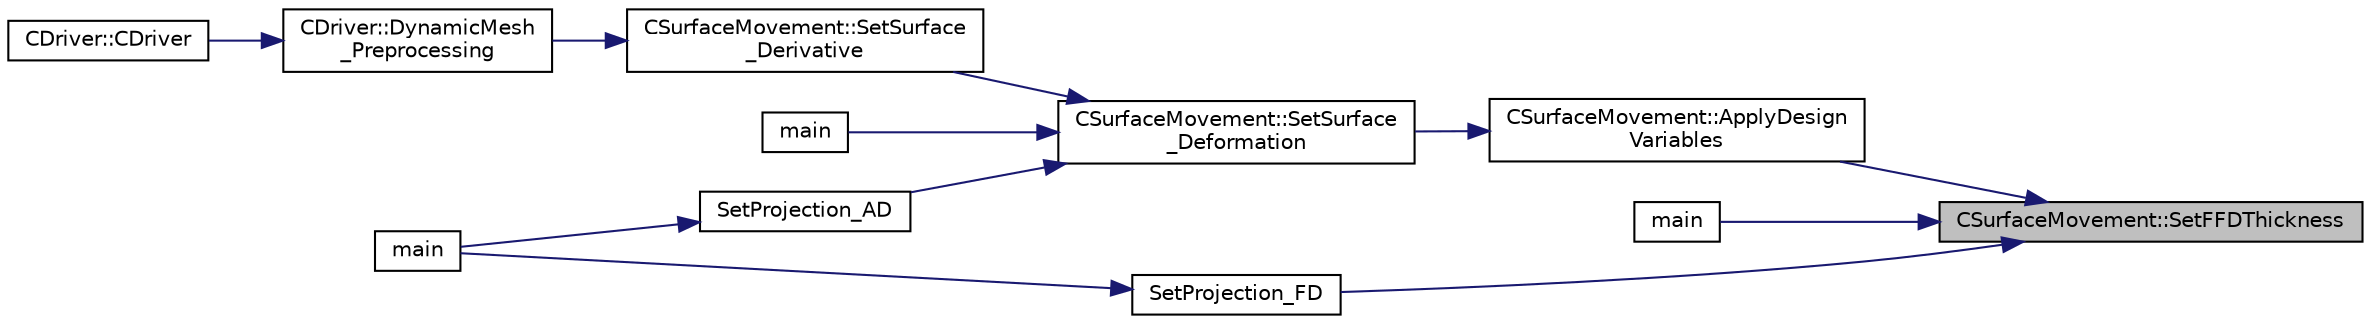 digraph "CSurfaceMovement::SetFFDThickness"
{
 // LATEX_PDF_SIZE
  edge [fontname="Helvetica",fontsize="10",labelfontname="Helvetica",labelfontsize="10"];
  node [fontname="Helvetica",fontsize="10",shape=record];
  rankdir="RL";
  Node1 [label="CSurfaceMovement::SetFFDThickness",height=0.2,width=0.4,color="black", fillcolor="grey75", style="filled", fontcolor="black",tooltip="Set a thickness deformation of the Free From box using the control point position."];
  Node1 -> Node2 [dir="back",color="midnightblue",fontsize="10",style="solid",fontname="Helvetica"];
  Node2 [label="CSurfaceMovement::ApplyDesign\lVariables",height=0.2,width=0.4,color="black", fillcolor="white", style="filled",URL="$classCSurfaceMovement.html#ae3eb0449495b8166a39e8f3cc01d1c51",tooltip="Apply the design variables to the control point position."];
  Node2 -> Node3 [dir="back",color="midnightblue",fontsize="10",style="solid",fontname="Helvetica"];
  Node3 [label="CSurfaceMovement::SetSurface\l_Deformation",height=0.2,width=0.4,color="black", fillcolor="white", style="filled",URL="$classCSurfaceMovement.html#af8da279141f7e64121f3d15019fee45e",tooltip="Set the surface/boundary deformation."];
  Node3 -> Node4 [dir="back",color="midnightblue",fontsize="10",style="solid",fontname="Helvetica"];
  Node4 [label="main",height=0.2,width=0.4,color="black", fillcolor="white", style="filled",URL="$SU2__DEF_8cpp.html#a0ddf1224851353fc92bfbff6f499fa97",tooltip=" "];
  Node3 -> Node5 [dir="back",color="midnightblue",fontsize="10",style="solid",fontname="Helvetica"];
  Node5 [label="SetProjection_AD",height=0.2,width=0.4,color="black", fillcolor="white", style="filled",URL="$SU2__DOT_8cpp.html#a3fceed882e8eb3d6796c8e8396af7d87",tooltip="Projection of the surface sensitivity using algorithmic differentiation (AD)."];
  Node5 -> Node6 [dir="back",color="midnightblue",fontsize="10",style="solid",fontname="Helvetica"];
  Node6 [label="main",height=0.2,width=0.4,color="black", fillcolor="white", style="filled",URL="$SU2__DOT_8cpp.html#a0ddf1224851353fc92bfbff6f499fa97",tooltip=" "];
  Node3 -> Node7 [dir="back",color="midnightblue",fontsize="10",style="solid",fontname="Helvetica"];
  Node7 [label="CSurfaceMovement::SetSurface\l_Derivative",height=0.2,width=0.4,color="black", fillcolor="white", style="filled",URL="$classCSurfaceMovement.html#af6aac73d04565bf6e9b81305b66e97e7",tooltip="Set derivatives of the surface/boundary deformation."];
  Node7 -> Node8 [dir="back",color="midnightblue",fontsize="10",style="solid",fontname="Helvetica"];
  Node8 [label="CDriver::DynamicMesh\l_Preprocessing",height=0.2,width=0.4,color="black", fillcolor="white", style="filled",URL="$classCDriver.html#ab130423a20d43ddd4eb0d9cde51c2708",tooltip="GridMovement_Preprocessing."];
  Node8 -> Node9 [dir="back",color="midnightblue",fontsize="10",style="solid",fontname="Helvetica"];
  Node9 [label="CDriver::CDriver",height=0.2,width=0.4,color="black", fillcolor="white", style="filled",URL="$classCDriver.html#a3fca4a013a6efa9bbb38fe78a86b5f3d",tooltip="Constructor of the class."];
  Node1 -> Node10 [dir="back",color="midnightblue",fontsize="10",style="solid",fontname="Helvetica"];
  Node10 [label="main",height=0.2,width=0.4,color="black", fillcolor="white", style="filled",URL="$SU2__GEO_8cpp.html#a0ddf1224851353fc92bfbff6f499fa97",tooltip=" "];
  Node1 -> Node11 [dir="back",color="midnightblue",fontsize="10",style="solid",fontname="Helvetica"];
  Node11 [label="SetProjection_FD",height=0.2,width=0.4,color="black", fillcolor="white", style="filled",URL="$SU2__DOT_8cpp.html#a5c5163a755085e03f1dfa23aeb7e21f2",tooltip="Projection of the surface sensitivity using finite differences (FD)."];
  Node11 -> Node6 [dir="back",color="midnightblue",fontsize="10",style="solid",fontname="Helvetica"];
}
